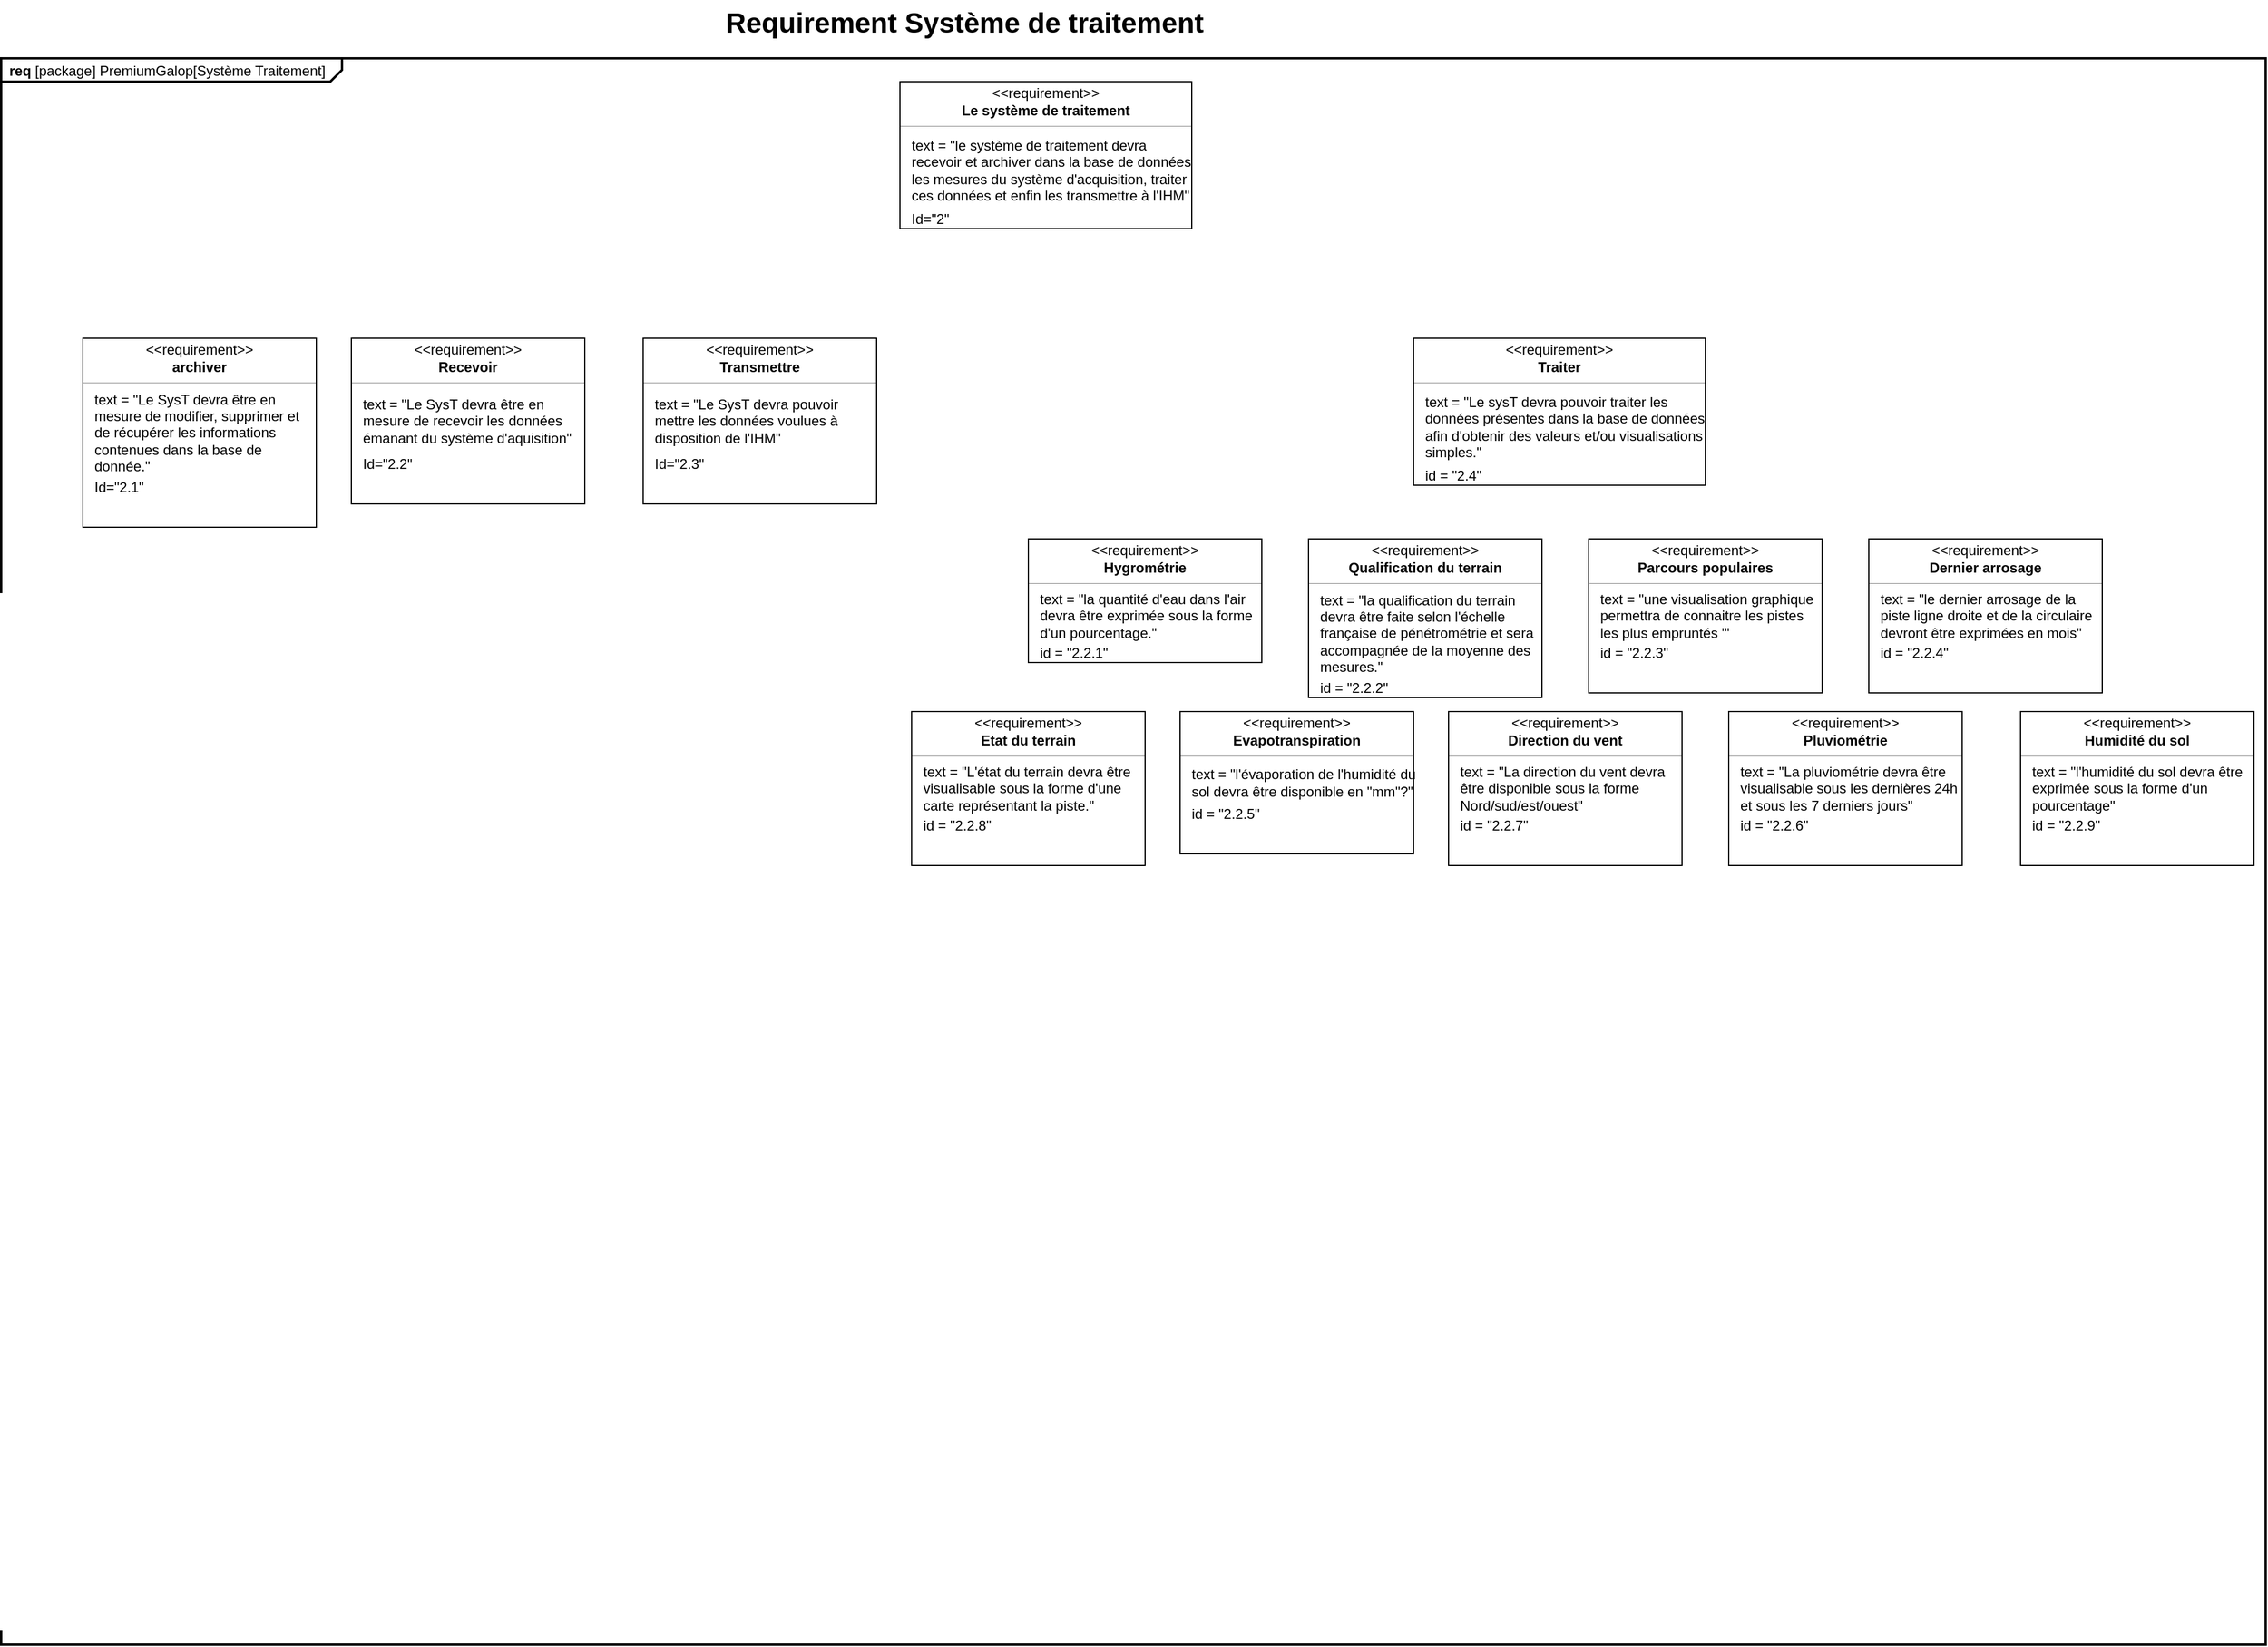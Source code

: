 <mxfile version="26.0.6">
  <diagram name="Page-1" id="929967ad-93f9-6ef4-fab6-5d389245f69c">
    <mxGraphModel dx="1960" dy="919" grid="1" gridSize="10" guides="1" tooltips="1" connect="1" arrows="1" fold="1" page="1" pageScale="1.5" pageWidth="1169" pageHeight="826" background="none" math="0" shadow="0">
      <root>
        <mxCell id="0" style=";html=1;" />
        <mxCell id="1" style=";html=1;" parent="0" />
        <mxCell id="1672d66443f91eb5-23" value="Requirement Système de traitement" style="text;strokeColor=none;fillColor=none;html=1;fontSize=24;fontStyle=1;verticalAlign=middle;align=center;" parent="1" vertex="1">
          <mxGeometry x="150" y="30" width="1510" height="40" as="geometry" />
        </mxCell>
        <mxCell id="8Gsik2gFyO7fR51Xn3zr-1" value="&lt;p style=&quot;margin:0px;margin-top:4px;margin-left:7px;text-align:left;&quot;&gt;&lt;b style=&quot;text-wrap-mode: wrap;&quot;&gt;req&lt;/b&gt;&lt;span style=&quot;text-wrap-mode: wrap;&quot;&gt;&amp;nbsp;[package] PremiumGalop[Système Traitement]&lt;/span&gt;&lt;/p&gt;" style="html=1;shape=mxgraph.sysml.package;overflow=fill;labelX=292.94;strokeWidth=2;align=center;" vertex="1" parent="1">
          <mxGeometry x="80" y="80" width="1940" height="1360" as="geometry" />
        </mxCell>
        <mxCell id="8Gsik2gFyO7fR51Xn3zr-5" value="" style="fontStyle=1;align=center;verticalAlign=middle;childLayout=stackLayout;horizontal=1;horizontalStack=0;resizeParent=1;resizeParentMax=0;resizeLast=0;marginBottom=0;" vertex="1" parent="1">
          <mxGeometry x="850" y="100" width="250" height="126" as="geometry" />
        </mxCell>
        <mxCell id="8Gsik2gFyO7fR51Xn3zr-6" value="&amp;lt;&amp;lt;requirement&amp;gt;&amp;gt;" style="html=1;align=center;spacing=0;verticalAlign=middle;strokeColor=none;fillColor=none;whiteSpace=wrap;spacingTop=3;" vertex="1" parent="8Gsik2gFyO7fR51Xn3zr-5">
          <mxGeometry width="250" height="16" as="geometry" />
        </mxCell>
        <mxCell id="8Gsik2gFyO7fR51Xn3zr-7" value="Le système de traitement" style="html=1;align=center;spacing=0;verticalAlign=middle;strokeColor=none;fillColor=none;whiteSpace=wrap;fontStyle=1" vertex="1" parent="8Gsik2gFyO7fR51Xn3zr-5">
          <mxGeometry y="16" width="250" height="18" as="geometry" />
        </mxCell>
        <mxCell id="8Gsik2gFyO7fR51Xn3zr-8" value="" style="line;strokeWidth=0.25;fillColor=none;align=left;verticalAlign=middle;spacingTop=-1;spacingLeft=3;spacingRight=3;rotatable=0;labelPosition=right;points=[];portConstraint=eastwest;" vertex="1" parent="8Gsik2gFyO7fR51Xn3zr-5">
          <mxGeometry y="34" width="250" height="8" as="geometry" />
        </mxCell>
        <mxCell id="8Gsik2gFyO7fR51Xn3zr-9" value="&lt;span style=&quot;text-align: justify;&quot;&gt;text = &quot;le système de traitement devra recevoir et archiver dans la base de données les mesures du système d&#39;acquisition, traiter ces données et enfin les transmettre à l&#39;IHM&quot;&lt;/span&gt;" style="html=1;align=left;spacing=0;verticalAlign=middle;strokeColor=none;fillColor=none;whiteSpace=wrap;spacingLeft=10;" vertex="1" parent="8Gsik2gFyO7fR51Xn3zr-5">
          <mxGeometry y="42" width="250" height="68" as="geometry" />
        </mxCell>
        <mxCell id="8Gsik2gFyO7fR51Xn3zr-10" value="Id=&quot;2&quot;" style="html=1;align=left;spacing=0;verticalAlign=middle;strokeColor=none;fillColor=none;whiteSpace=wrap;spacingLeft=10;" vertex="1" parent="8Gsik2gFyO7fR51Xn3zr-5">
          <mxGeometry y="110" width="250" height="16" as="geometry" />
        </mxCell>
        <mxCell id="8Gsik2gFyO7fR51Xn3zr-12" value="" style="fontStyle=1;align=center;verticalAlign=middle;childLayout=stackLayout;horizontal=1;horizontalStack=0;resizeParent=1;resizeParentMax=0;resizeLast=0;marginBottom=0;" vertex="1" parent="1">
          <mxGeometry x="1290" y="320" width="250" height="126" as="geometry" />
        </mxCell>
        <mxCell id="8Gsik2gFyO7fR51Xn3zr-13" value="&amp;lt;&amp;lt;requirement&amp;gt;&amp;gt;" style="html=1;align=center;spacing=0;verticalAlign=middle;strokeColor=none;fillColor=none;whiteSpace=wrap;spacingTop=3;" vertex="1" parent="8Gsik2gFyO7fR51Xn3zr-12">
          <mxGeometry width="250" height="16" as="geometry" />
        </mxCell>
        <mxCell id="8Gsik2gFyO7fR51Xn3zr-14" value="Traiter" style="html=1;align=center;spacing=0;verticalAlign=middle;strokeColor=none;fillColor=none;whiteSpace=wrap;fontStyle=1" vertex="1" parent="8Gsik2gFyO7fR51Xn3zr-12">
          <mxGeometry y="16" width="250" height="18" as="geometry" />
        </mxCell>
        <mxCell id="8Gsik2gFyO7fR51Xn3zr-15" value="" style="line;strokeWidth=0.25;fillColor=none;align=left;verticalAlign=middle;spacingTop=-1;spacingLeft=3;spacingRight=3;rotatable=0;labelPosition=right;points=[];portConstraint=eastwest;" vertex="1" parent="8Gsik2gFyO7fR51Xn3zr-12">
          <mxGeometry y="34" width="250" height="8" as="geometry" />
        </mxCell>
        <mxCell id="8Gsik2gFyO7fR51Xn3zr-16" value="&lt;span style=&quot;text-align: justify;&quot;&gt;text = &quot;Le sysT devra pouvoir traiter les données présentes dans la base de données afin d&#39;obtenir des valeurs et/ou visualisations simples.&quot;&lt;/span&gt;" style="html=1;align=left;spacing=0;verticalAlign=middle;strokeColor=none;fillColor=none;whiteSpace=wrap;spacingLeft=10;" vertex="1" parent="8Gsik2gFyO7fR51Xn3zr-12">
          <mxGeometry y="42" width="250" height="68" as="geometry" />
        </mxCell>
        <mxCell id="8Gsik2gFyO7fR51Xn3zr-17" value="id = &quot;2.4&quot;" style="html=1;align=left;spacing=0;verticalAlign=middle;strokeColor=none;fillColor=none;whiteSpace=wrap;spacingLeft=10;" vertex="1" parent="8Gsik2gFyO7fR51Xn3zr-12">
          <mxGeometry y="110" width="250" height="16" as="geometry" />
        </mxCell>
        <mxCell id="8Gsik2gFyO7fR51Xn3zr-24" value="" style="fontStyle=1;align=center;verticalAlign=middle;childLayout=stackLayout;horizontal=1;horizontalStack=0;resizeParent=1;resizeParentMax=0;resizeLast=0;marginBottom=0;" vertex="1" parent="1">
          <mxGeometry x="960" y="492" width="200" height="106" as="geometry" />
        </mxCell>
        <mxCell id="8Gsik2gFyO7fR51Xn3zr-25" value="&amp;lt;&amp;lt;requirement&amp;gt;&amp;gt;" style="html=1;align=center;spacing=0;verticalAlign=middle;strokeColor=none;fillColor=none;whiteSpace=wrap;spacingTop=3;" vertex="1" parent="8Gsik2gFyO7fR51Xn3zr-24">
          <mxGeometry width="200" height="16" as="geometry" />
        </mxCell>
        <mxCell id="8Gsik2gFyO7fR51Xn3zr-26" value="Hygrométrie" style="html=1;align=center;spacing=0;verticalAlign=middle;strokeColor=none;fillColor=none;whiteSpace=wrap;fontStyle=1" vertex="1" parent="8Gsik2gFyO7fR51Xn3zr-24">
          <mxGeometry y="16" width="200" height="18" as="geometry" />
        </mxCell>
        <mxCell id="8Gsik2gFyO7fR51Xn3zr-27" value="" style="line;strokeWidth=0.25;fillColor=none;align=left;verticalAlign=middle;spacingTop=-1;spacingLeft=3;spacingRight=3;rotatable=0;labelPosition=right;points=[];portConstraint=eastwest;" vertex="1" parent="8Gsik2gFyO7fR51Xn3zr-24">
          <mxGeometry y="34" width="200" height="8" as="geometry" />
        </mxCell>
        <mxCell id="8Gsik2gFyO7fR51Xn3zr-28" value="&lt;span style=&quot;text-align: justify;&quot;&gt;text = &quot;la quantité d&#39;eau dans l&#39;air devra être exprimée sous la forme d&#39;un pourcentage.&quot;&lt;/span&gt;" style="html=1;align=left;spacing=0;verticalAlign=middle;strokeColor=none;fillColor=none;whiteSpace=wrap;spacingLeft=10;" vertex="1" parent="8Gsik2gFyO7fR51Xn3zr-24">
          <mxGeometry y="42" width="200" height="48" as="geometry" />
        </mxCell>
        <mxCell id="8Gsik2gFyO7fR51Xn3zr-29" value="id = &quot;2.2.1&quot;" style="html=1;align=left;spacing=0;verticalAlign=middle;strokeColor=none;fillColor=none;whiteSpace=wrap;spacingLeft=10;" vertex="1" parent="8Gsik2gFyO7fR51Xn3zr-24">
          <mxGeometry y="90" width="200" height="16" as="geometry" />
        </mxCell>
        <mxCell id="8Gsik2gFyO7fR51Xn3zr-31" value="" style="fontStyle=1;align=center;verticalAlign=middle;childLayout=stackLayout;horizontal=1;horizontalStack=0;resizeParent=1;resizeParentMax=0;resizeLast=0;marginBottom=0;" vertex="1" parent="1">
          <mxGeometry x="1200" y="492" width="200" height="136" as="geometry" />
        </mxCell>
        <mxCell id="8Gsik2gFyO7fR51Xn3zr-32" value="&amp;lt;&amp;lt;requirement&amp;gt;&amp;gt;" style="html=1;align=center;spacing=0;verticalAlign=middle;strokeColor=none;fillColor=none;whiteSpace=wrap;spacingTop=3;" vertex="1" parent="8Gsik2gFyO7fR51Xn3zr-31">
          <mxGeometry width="200" height="16" as="geometry" />
        </mxCell>
        <mxCell id="8Gsik2gFyO7fR51Xn3zr-33" value="Qualification du terrain" style="html=1;align=center;spacing=0;verticalAlign=middle;strokeColor=none;fillColor=none;whiteSpace=wrap;fontStyle=1" vertex="1" parent="8Gsik2gFyO7fR51Xn3zr-31">
          <mxGeometry y="16" width="200" height="18" as="geometry" />
        </mxCell>
        <mxCell id="8Gsik2gFyO7fR51Xn3zr-34" value="" style="line;strokeWidth=0.25;fillColor=none;align=left;verticalAlign=middle;spacingTop=-1;spacingLeft=3;spacingRight=3;rotatable=0;labelPosition=right;points=[];portConstraint=eastwest;" vertex="1" parent="8Gsik2gFyO7fR51Xn3zr-31">
          <mxGeometry y="34" width="200" height="8" as="geometry" />
        </mxCell>
        <mxCell id="8Gsik2gFyO7fR51Xn3zr-35" value="&lt;span style=&quot;color: light-dark(rgb(0, 0, 0), rgb(255, 255, 255)); text-align: justify; background-color: transparent;&quot;&gt;text = &quot;la qualification du terrain devra être f&lt;/span&gt;&lt;span style=&quot;color: light-dark(rgb(0, 0, 0), rgb(255, 255, 255)); text-align: justify; background-color: transparent;&quot;&gt;aite selon l&#39;échelle française de pénétrométrie et sera accompagnée de la moyenne des mesures.&quot;&lt;/span&gt;" style="html=1;align=left;spacing=0;verticalAlign=middle;strokeColor=none;fillColor=none;whiteSpace=wrap;spacingLeft=10;" vertex="1" parent="8Gsik2gFyO7fR51Xn3zr-31">
          <mxGeometry y="42" width="200" height="78" as="geometry" />
        </mxCell>
        <mxCell id="8Gsik2gFyO7fR51Xn3zr-36" value="id = &quot;2.2.2&quot;" style="html=1;align=left;spacing=0;verticalAlign=middle;strokeColor=none;fillColor=none;whiteSpace=wrap;spacingLeft=10;" vertex="1" parent="8Gsik2gFyO7fR51Xn3zr-31">
          <mxGeometry y="120" width="200" height="16" as="geometry" />
        </mxCell>
        <mxCell id="8Gsik2gFyO7fR51Xn3zr-38" value="" style="fontStyle=1;align=center;verticalAlign=middle;childLayout=stackLayout;horizontal=1;horizontalStack=0;resizeParent=1;resizeParentMax=0;resizeLast=0;marginBottom=0;" vertex="1" parent="1">
          <mxGeometry x="1440" y="492" width="200" height="132" as="geometry" />
        </mxCell>
        <mxCell id="8Gsik2gFyO7fR51Xn3zr-39" value="&amp;lt;&amp;lt;requirement&amp;gt;&amp;gt;" style="html=1;align=center;spacing=0;verticalAlign=middle;strokeColor=none;fillColor=none;whiteSpace=wrap;spacingTop=3;" vertex="1" parent="8Gsik2gFyO7fR51Xn3zr-38">
          <mxGeometry width="200" height="16" as="geometry" />
        </mxCell>
        <mxCell id="8Gsik2gFyO7fR51Xn3zr-40" value="Parcours populaires" style="html=1;align=center;spacing=0;verticalAlign=middle;strokeColor=none;fillColor=none;whiteSpace=wrap;fontStyle=1" vertex="1" parent="8Gsik2gFyO7fR51Xn3zr-38">
          <mxGeometry y="16" width="200" height="18" as="geometry" />
        </mxCell>
        <mxCell id="8Gsik2gFyO7fR51Xn3zr-41" value="" style="line;strokeWidth=0.25;fillColor=none;align=left;verticalAlign=middle;spacingTop=-1;spacingLeft=3;spacingRight=3;rotatable=0;labelPosition=right;points=[];portConstraint=eastwest;" vertex="1" parent="8Gsik2gFyO7fR51Xn3zr-38">
          <mxGeometry y="34" width="200" height="8" as="geometry" />
        </mxCell>
        <mxCell id="8Gsik2gFyO7fR51Xn3zr-42" value="&lt;span style=&quot;text-align: justify;&quot;&gt;text = &quot;une visualisation graphique permettra de connaitre les pistes les plus empruntés &#39;&quot;&lt;/span&gt;" style="html=1;align=left;spacing=0;verticalAlign=middle;strokeColor=none;fillColor=none;whiteSpace=wrap;spacingLeft=10;" vertex="1" parent="8Gsik2gFyO7fR51Xn3zr-38">
          <mxGeometry y="42" width="200" height="48" as="geometry" />
        </mxCell>
        <mxCell id="8Gsik2gFyO7fR51Xn3zr-43" value="id = &quot;2.2.3&quot;" style="html=1;align=left;spacing=0;verticalAlign=middle;strokeColor=none;fillColor=none;whiteSpace=wrap;spacingLeft=10;" vertex="1" parent="8Gsik2gFyO7fR51Xn3zr-38">
          <mxGeometry y="90" width="200" height="16" as="geometry" />
        </mxCell>
        <mxCell id="8Gsik2gFyO7fR51Xn3zr-44" value="" style="html=1;align=center;spacing=0;verticalAlign=middle;strokeColor=none;fillColor=none;whiteSpace=wrap;" vertex="1" parent="8Gsik2gFyO7fR51Xn3zr-38">
          <mxGeometry y="106" width="200" height="26" as="geometry" />
        </mxCell>
        <mxCell id="8Gsik2gFyO7fR51Xn3zr-46" value="" style="fontStyle=1;align=center;verticalAlign=middle;childLayout=stackLayout;horizontal=1;horizontalStack=0;resizeParent=1;resizeParentMax=0;resizeLast=0;marginBottom=0;" vertex="1" parent="1">
          <mxGeometry x="1810" y="640" width="200" height="132" as="geometry" />
        </mxCell>
        <mxCell id="8Gsik2gFyO7fR51Xn3zr-47" value="&amp;lt;&amp;lt;requirement&amp;gt;&amp;gt;" style="html=1;align=center;spacing=0;verticalAlign=middle;strokeColor=none;fillColor=none;whiteSpace=wrap;spacingTop=3;" vertex="1" parent="8Gsik2gFyO7fR51Xn3zr-46">
          <mxGeometry width="200" height="16" as="geometry" />
        </mxCell>
        <mxCell id="8Gsik2gFyO7fR51Xn3zr-48" value="Humidité du sol" style="html=1;align=center;spacing=0;verticalAlign=middle;strokeColor=none;fillColor=none;whiteSpace=wrap;fontStyle=1" vertex="1" parent="8Gsik2gFyO7fR51Xn3zr-46">
          <mxGeometry y="16" width="200" height="18" as="geometry" />
        </mxCell>
        <mxCell id="8Gsik2gFyO7fR51Xn3zr-49" value="" style="line;strokeWidth=0.25;fillColor=none;align=left;verticalAlign=middle;spacingTop=-1;spacingLeft=3;spacingRight=3;rotatable=0;labelPosition=right;points=[];portConstraint=eastwest;" vertex="1" parent="8Gsik2gFyO7fR51Xn3zr-46">
          <mxGeometry y="34" width="200" height="8" as="geometry" />
        </mxCell>
        <mxCell id="8Gsik2gFyO7fR51Xn3zr-50" value="&lt;span style=&quot;text-align: justify;&quot;&gt;text = &quot;l&#39;humidité du sol devra être exprimée sous la forme d&#39;un pourcentage&quot;&lt;/span&gt;" style="html=1;align=left;spacing=0;verticalAlign=middle;strokeColor=none;fillColor=none;whiteSpace=wrap;spacingLeft=10;" vertex="1" parent="8Gsik2gFyO7fR51Xn3zr-46">
          <mxGeometry y="42" width="200" height="48" as="geometry" />
        </mxCell>
        <mxCell id="8Gsik2gFyO7fR51Xn3zr-51" value="id = &quot;2.2.9&quot;" style="html=1;align=left;spacing=0;verticalAlign=middle;strokeColor=none;fillColor=none;whiteSpace=wrap;spacingLeft=10;" vertex="1" parent="8Gsik2gFyO7fR51Xn3zr-46">
          <mxGeometry y="90" width="200" height="16" as="geometry" />
        </mxCell>
        <mxCell id="8Gsik2gFyO7fR51Xn3zr-52" value="" style="html=1;align=center;spacing=0;verticalAlign=middle;strokeColor=none;fillColor=none;whiteSpace=wrap;" vertex="1" parent="8Gsik2gFyO7fR51Xn3zr-46">
          <mxGeometry y="106" width="200" height="26" as="geometry" />
        </mxCell>
        <mxCell id="8Gsik2gFyO7fR51Xn3zr-53" value="" style="fontStyle=1;align=center;verticalAlign=middle;childLayout=stackLayout;horizontal=1;horizontalStack=0;resizeParent=1;resizeParentMax=0;resizeLast=0;marginBottom=0;" vertex="1" parent="1">
          <mxGeometry x="860" y="640" width="200" height="132" as="geometry" />
        </mxCell>
        <mxCell id="8Gsik2gFyO7fR51Xn3zr-54" value="&amp;lt;&amp;lt;requirement&amp;gt;&amp;gt;" style="html=1;align=center;spacing=0;verticalAlign=middle;strokeColor=none;fillColor=none;whiteSpace=wrap;spacingTop=3;" vertex="1" parent="8Gsik2gFyO7fR51Xn3zr-53">
          <mxGeometry width="200" height="16" as="geometry" />
        </mxCell>
        <mxCell id="8Gsik2gFyO7fR51Xn3zr-55" value="Etat du terrain" style="html=1;align=center;spacing=0;verticalAlign=middle;strokeColor=none;fillColor=none;whiteSpace=wrap;fontStyle=1" vertex="1" parent="8Gsik2gFyO7fR51Xn3zr-53">
          <mxGeometry y="16" width="200" height="18" as="geometry" />
        </mxCell>
        <mxCell id="8Gsik2gFyO7fR51Xn3zr-56" value="" style="line;strokeWidth=0.25;fillColor=none;align=left;verticalAlign=middle;spacingTop=-1;spacingLeft=3;spacingRight=3;rotatable=0;labelPosition=right;points=[];portConstraint=eastwest;" vertex="1" parent="8Gsik2gFyO7fR51Xn3zr-53">
          <mxGeometry y="34" width="200" height="8" as="geometry" />
        </mxCell>
        <mxCell id="8Gsik2gFyO7fR51Xn3zr-57" value="&lt;span style=&quot;text-align: justify;&quot;&gt;text = &quot;L&#39;état du terrain devra être visualisable sous la forme d&#39;une carte représentant la piste.&quot;&lt;/span&gt;" style="html=1;align=left;spacing=0;verticalAlign=middle;strokeColor=none;fillColor=none;whiteSpace=wrap;spacingLeft=10;" vertex="1" parent="8Gsik2gFyO7fR51Xn3zr-53">
          <mxGeometry y="42" width="200" height="48" as="geometry" />
        </mxCell>
        <mxCell id="8Gsik2gFyO7fR51Xn3zr-58" value="id = &quot;2.2.8&quot;" style="html=1;align=left;spacing=0;verticalAlign=middle;strokeColor=none;fillColor=none;whiteSpace=wrap;spacingLeft=10;" vertex="1" parent="8Gsik2gFyO7fR51Xn3zr-53">
          <mxGeometry y="90" width="200" height="16" as="geometry" />
        </mxCell>
        <mxCell id="8Gsik2gFyO7fR51Xn3zr-59" value="" style="html=1;align=center;spacing=0;verticalAlign=middle;strokeColor=none;fillColor=none;whiteSpace=wrap;" vertex="1" parent="8Gsik2gFyO7fR51Xn3zr-53">
          <mxGeometry y="106" width="200" height="26" as="geometry" />
        </mxCell>
        <mxCell id="8Gsik2gFyO7fR51Xn3zr-60" value="" style="fontStyle=1;align=center;verticalAlign=middle;childLayout=stackLayout;horizontal=1;horizontalStack=0;resizeParent=1;resizeParentMax=0;resizeLast=0;marginBottom=0;" vertex="1" parent="1">
          <mxGeometry x="1320" y="640" width="200" height="132" as="geometry" />
        </mxCell>
        <mxCell id="8Gsik2gFyO7fR51Xn3zr-61" value="&amp;lt;&amp;lt;requirement&amp;gt;&amp;gt;" style="html=1;align=center;spacing=0;verticalAlign=middle;strokeColor=none;fillColor=none;whiteSpace=wrap;spacingTop=3;" vertex="1" parent="8Gsik2gFyO7fR51Xn3zr-60">
          <mxGeometry width="200" height="16" as="geometry" />
        </mxCell>
        <mxCell id="8Gsik2gFyO7fR51Xn3zr-62" value="Direction du vent" style="html=1;align=center;spacing=0;verticalAlign=middle;strokeColor=none;fillColor=none;whiteSpace=wrap;fontStyle=1" vertex="1" parent="8Gsik2gFyO7fR51Xn3zr-60">
          <mxGeometry y="16" width="200" height="18" as="geometry" />
        </mxCell>
        <mxCell id="8Gsik2gFyO7fR51Xn3zr-63" value="" style="line;strokeWidth=0.25;fillColor=none;align=left;verticalAlign=middle;spacingTop=-1;spacingLeft=3;spacingRight=3;rotatable=0;labelPosition=right;points=[];portConstraint=eastwest;" vertex="1" parent="8Gsik2gFyO7fR51Xn3zr-60">
          <mxGeometry y="34" width="200" height="8" as="geometry" />
        </mxCell>
        <mxCell id="8Gsik2gFyO7fR51Xn3zr-64" value="&lt;span style=&quot;text-align: justify;&quot;&gt;text = &quot;La direction du vent devra être disponible sous la forme Nord/sud/est/ouest&quot;&lt;/span&gt;" style="html=1;align=left;spacing=0;verticalAlign=middle;strokeColor=none;fillColor=none;whiteSpace=wrap;spacingLeft=10;" vertex="1" parent="8Gsik2gFyO7fR51Xn3zr-60">
          <mxGeometry y="42" width="200" height="48" as="geometry" />
        </mxCell>
        <mxCell id="8Gsik2gFyO7fR51Xn3zr-65" value="id = &quot;2.2.7&quot;" style="html=1;align=left;spacing=0;verticalAlign=middle;strokeColor=none;fillColor=none;whiteSpace=wrap;spacingLeft=10;" vertex="1" parent="8Gsik2gFyO7fR51Xn3zr-60">
          <mxGeometry y="90" width="200" height="16" as="geometry" />
        </mxCell>
        <mxCell id="8Gsik2gFyO7fR51Xn3zr-66" value="" style="html=1;align=center;spacing=0;verticalAlign=middle;strokeColor=none;fillColor=none;whiteSpace=wrap;" vertex="1" parent="8Gsik2gFyO7fR51Xn3zr-60">
          <mxGeometry y="106" width="200" height="26" as="geometry" />
        </mxCell>
        <mxCell id="8Gsik2gFyO7fR51Xn3zr-67" value="" style="fontStyle=1;align=center;verticalAlign=middle;childLayout=stackLayout;horizontal=1;horizontalStack=0;resizeParent=1;resizeParentMax=0;resizeLast=0;marginBottom=0;" vertex="1" parent="1">
          <mxGeometry x="1680" y="492" width="200" height="132" as="geometry" />
        </mxCell>
        <mxCell id="8Gsik2gFyO7fR51Xn3zr-68" value="&amp;lt;&amp;lt;requirement&amp;gt;&amp;gt;" style="html=1;align=center;spacing=0;verticalAlign=middle;strokeColor=none;fillColor=none;whiteSpace=wrap;spacingTop=3;" vertex="1" parent="8Gsik2gFyO7fR51Xn3zr-67">
          <mxGeometry width="200" height="16" as="geometry" />
        </mxCell>
        <mxCell id="8Gsik2gFyO7fR51Xn3zr-69" value="Dernier arrosage" style="html=1;align=center;spacing=0;verticalAlign=middle;strokeColor=none;fillColor=none;whiteSpace=wrap;fontStyle=1" vertex="1" parent="8Gsik2gFyO7fR51Xn3zr-67">
          <mxGeometry y="16" width="200" height="18" as="geometry" />
        </mxCell>
        <mxCell id="8Gsik2gFyO7fR51Xn3zr-70" value="" style="line;strokeWidth=0.25;fillColor=none;align=left;verticalAlign=middle;spacingTop=-1;spacingLeft=3;spacingRight=3;rotatable=0;labelPosition=right;points=[];portConstraint=eastwest;" vertex="1" parent="8Gsik2gFyO7fR51Xn3zr-67">
          <mxGeometry y="34" width="200" height="8" as="geometry" />
        </mxCell>
        <mxCell id="8Gsik2gFyO7fR51Xn3zr-71" value="&lt;span style=&quot;text-align: justify;&quot;&gt;text = &quot;le dernier arrosage de la piste ligne droite et de la circulaire devront être exprimées en mois&quot;&lt;/span&gt;" style="html=1;align=left;spacing=0;verticalAlign=middle;strokeColor=none;fillColor=none;whiteSpace=wrap;spacingLeft=10;" vertex="1" parent="8Gsik2gFyO7fR51Xn3zr-67">
          <mxGeometry y="42" width="200" height="48" as="geometry" />
        </mxCell>
        <mxCell id="8Gsik2gFyO7fR51Xn3zr-72" value="id = &quot;2.2.4&quot;" style="html=1;align=left;spacing=0;verticalAlign=middle;strokeColor=none;fillColor=none;whiteSpace=wrap;spacingLeft=10;" vertex="1" parent="8Gsik2gFyO7fR51Xn3zr-67">
          <mxGeometry y="90" width="200" height="16" as="geometry" />
        </mxCell>
        <mxCell id="8Gsik2gFyO7fR51Xn3zr-73" value="" style="html=1;align=center;spacing=0;verticalAlign=middle;strokeColor=none;fillColor=none;whiteSpace=wrap;" vertex="1" parent="8Gsik2gFyO7fR51Xn3zr-67">
          <mxGeometry y="106" width="200" height="26" as="geometry" />
        </mxCell>
        <mxCell id="8Gsik2gFyO7fR51Xn3zr-74" value="" style="fontStyle=1;align=center;verticalAlign=middle;childLayout=stackLayout;horizontal=1;horizontalStack=0;resizeParent=1;resizeParentMax=0;resizeLast=0;marginBottom=0;" vertex="1" parent="1">
          <mxGeometry x="1090" y="640" width="200" height="122" as="geometry" />
        </mxCell>
        <mxCell id="8Gsik2gFyO7fR51Xn3zr-75" value="&amp;lt;&amp;lt;requirement&amp;gt;&amp;gt;" style="html=1;align=center;spacing=0;verticalAlign=middle;strokeColor=none;fillColor=none;whiteSpace=wrap;spacingTop=3;" vertex="1" parent="8Gsik2gFyO7fR51Xn3zr-74">
          <mxGeometry width="200" height="16" as="geometry" />
        </mxCell>
        <mxCell id="8Gsik2gFyO7fR51Xn3zr-76" value="Evapotranspiration" style="html=1;align=center;spacing=0;verticalAlign=middle;strokeColor=none;fillColor=none;whiteSpace=wrap;fontStyle=1" vertex="1" parent="8Gsik2gFyO7fR51Xn3zr-74">
          <mxGeometry y="16" width="200" height="18" as="geometry" />
        </mxCell>
        <mxCell id="8Gsik2gFyO7fR51Xn3zr-77" value="" style="line;strokeWidth=0.25;fillColor=none;align=left;verticalAlign=middle;spacingTop=-1;spacingLeft=3;spacingRight=3;rotatable=0;labelPosition=right;points=[];portConstraint=eastwest;" vertex="1" parent="8Gsik2gFyO7fR51Xn3zr-74">
          <mxGeometry y="34" width="200" height="8" as="geometry" />
        </mxCell>
        <mxCell id="8Gsik2gFyO7fR51Xn3zr-78" value="&lt;span style=&quot;text-align: justify;&quot;&gt;text = &quot;l&#39;évaporation de l&#39;humidité du sol devra être disponible en &quot;mm&quot;?&quot;&lt;/span&gt;" style="html=1;align=left;spacing=0;verticalAlign=middle;strokeColor=none;fillColor=none;whiteSpace=wrap;spacingLeft=10;" vertex="1" parent="8Gsik2gFyO7fR51Xn3zr-74">
          <mxGeometry y="42" width="200" height="38" as="geometry" />
        </mxCell>
        <mxCell id="8Gsik2gFyO7fR51Xn3zr-79" value="id = &quot;2.2.5&quot;" style="html=1;align=left;spacing=0;verticalAlign=middle;strokeColor=none;fillColor=none;whiteSpace=wrap;spacingLeft=10;" vertex="1" parent="8Gsik2gFyO7fR51Xn3zr-74">
          <mxGeometry y="80" width="200" height="16" as="geometry" />
        </mxCell>
        <mxCell id="8Gsik2gFyO7fR51Xn3zr-80" value="" style="html=1;align=center;spacing=0;verticalAlign=middle;strokeColor=none;fillColor=none;whiteSpace=wrap;" vertex="1" parent="8Gsik2gFyO7fR51Xn3zr-74">
          <mxGeometry y="96" width="200" height="26" as="geometry" />
        </mxCell>
        <mxCell id="8Gsik2gFyO7fR51Xn3zr-81" value="" style="fontStyle=1;align=center;verticalAlign=middle;childLayout=stackLayout;horizontal=1;horizontalStack=0;resizeParent=1;resizeParentMax=0;resizeLast=0;marginBottom=0;" vertex="1" parent="1">
          <mxGeometry x="1560" y="640" width="200" height="132" as="geometry" />
        </mxCell>
        <mxCell id="8Gsik2gFyO7fR51Xn3zr-82" value="&amp;lt;&amp;lt;requirement&amp;gt;&amp;gt;" style="html=1;align=center;spacing=0;verticalAlign=middle;strokeColor=none;fillColor=none;whiteSpace=wrap;spacingTop=3;" vertex="1" parent="8Gsik2gFyO7fR51Xn3zr-81">
          <mxGeometry width="200" height="16" as="geometry" />
        </mxCell>
        <mxCell id="8Gsik2gFyO7fR51Xn3zr-83" value="Pluviométrie" style="html=1;align=center;spacing=0;verticalAlign=middle;strokeColor=none;fillColor=none;whiteSpace=wrap;fontStyle=1" vertex="1" parent="8Gsik2gFyO7fR51Xn3zr-81">
          <mxGeometry y="16" width="200" height="18" as="geometry" />
        </mxCell>
        <mxCell id="8Gsik2gFyO7fR51Xn3zr-84" value="" style="line;strokeWidth=0.25;fillColor=none;align=left;verticalAlign=middle;spacingTop=-1;spacingLeft=3;spacingRight=3;rotatable=0;labelPosition=right;points=[];portConstraint=eastwest;" vertex="1" parent="8Gsik2gFyO7fR51Xn3zr-81">
          <mxGeometry y="34" width="200" height="8" as="geometry" />
        </mxCell>
        <mxCell id="8Gsik2gFyO7fR51Xn3zr-85" value="&lt;span style=&quot;text-align: justify;&quot;&gt;text = &quot;La pluviométrie devra être visualisable sous les dernières 24h et sous les 7 derniers jours&quot;&lt;/span&gt;" style="html=1;align=left;spacing=0;verticalAlign=middle;strokeColor=none;fillColor=none;whiteSpace=wrap;spacingLeft=10;" vertex="1" parent="8Gsik2gFyO7fR51Xn3zr-81">
          <mxGeometry y="42" width="200" height="48" as="geometry" />
        </mxCell>
        <mxCell id="8Gsik2gFyO7fR51Xn3zr-86" value="id = &quot;2.2.6&quot;" style="html=1;align=left;spacing=0;verticalAlign=middle;strokeColor=none;fillColor=none;whiteSpace=wrap;spacingLeft=10;" vertex="1" parent="8Gsik2gFyO7fR51Xn3zr-81">
          <mxGeometry y="90" width="200" height="16" as="geometry" />
        </mxCell>
        <mxCell id="8Gsik2gFyO7fR51Xn3zr-87" value="" style="html=1;align=center;spacing=0;verticalAlign=middle;strokeColor=none;fillColor=none;whiteSpace=wrap;" vertex="1" parent="8Gsik2gFyO7fR51Xn3zr-81">
          <mxGeometry y="106" width="200" height="26" as="geometry" />
        </mxCell>
        <mxCell id="8Gsik2gFyO7fR51Xn3zr-90" value="" style="fontStyle=1;align=center;verticalAlign=middle;childLayout=stackLayout;horizontal=1;horizontalStack=0;resizeParent=1;resizeParentMax=0;resizeLast=0;marginBottom=0;" vertex="1" parent="1">
          <mxGeometry x="150" y="320" width="200" height="162" as="geometry" />
        </mxCell>
        <mxCell id="8Gsik2gFyO7fR51Xn3zr-91" value="&amp;lt;&amp;lt;requirement&amp;gt;&amp;gt;" style="html=1;align=center;spacing=0;verticalAlign=middle;strokeColor=none;fillColor=none;whiteSpace=wrap;spacingTop=3;" vertex="1" parent="8Gsik2gFyO7fR51Xn3zr-90">
          <mxGeometry width="200" height="16" as="geometry" />
        </mxCell>
        <mxCell id="8Gsik2gFyO7fR51Xn3zr-92" value="archiver" style="html=1;align=center;spacing=0;verticalAlign=middle;strokeColor=none;fillColor=none;whiteSpace=wrap;fontStyle=1" vertex="1" parent="8Gsik2gFyO7fR51Xn3zr-90">
          <mxGeometry y="16" width="200" height="18" as="geometry" />
        </mxCell>
        <mxCell id="8Gsik2gFyO7fR51Xn3zr-93" value="" style="line;strokeWidth=0.25;fillColor=none;align=left;verticalAlign=middle;spacingTop=-1;spacingLeft=3;spacingRight=3;rotatable=0;labelPosition=right;points=[];portConstraint=eastwest;" vertex="1" parent="8Gsik2gFyO7fR51Xn3zr-90">
          <mxGeometry y="34" width="200" height="8" as="geometry" />
        </mxCell>
        <mxCell id="8Gsik2gFyO7fR51Xn3zr-94" value="&lt;span style=&quot;text-align: justify;&quot;&gt;text = &quot;Le SysT devra être en mesure de modifier, supprimer et de récupérer les informations contenues dans la base de donnée.&quot;&lt;/span&gt;" style="html=1;align=left;spacing=0;verticalAlign=middle;strokeColor=none;fillColor=none;whiteSpace=wrap;spacingLeft=10;" vertex="1" parent="8Gsik2gFyO7fR51Xn3zr-90">
          <mxGeometry y="42" width="200" height="78" as="geometry" />
        </mxCell>
        <mxCell id="8Gsik2gFyO7fR51Xn3zr-95" value="Id=&quot;2.1&quot;" style="html=1;align=left;spacing=0;verticalAlign=middle;strokeColor=none;fillColor=none;whiteSpace=wrap;spacingLeft=10;" vertex="1" parent="8Gsik2gFyO7fR51Xn3zr-90">
          <mxGeometry y="120" width="200" height="16" as="geometry" />
        </mxCell>
        <mxCell id="8Gsik2gFyO7fR51Xn3zr-96" value="" style="html=1;align=center;spacing=0;verticalAlign=middle;strokeColor=none;fillColor=none;whiteSpace=wrap;" vertex="1" parent="8Gsik2gFyO7fR51Xn3zr-90">
          <mxGeometry y="136" width="200" height="26" as="geometry" />
        </mxCell>
        <mxCell id="8Gsik2gFyO7fR51Xn3zr-97" value="" style="fontStyle=1;align=center;verticalAlign=middle;childLayout=stackLayout;horizontal=1;horizontalStack=0;resizeParent=1;resizeParentMax=0;resizeLast=0;marginBottom=0;" vertex="1" parent="1">
          <mxGeometry x="630" y="320" width="200" height="142" as="geometry" />
        </mxCell>
        <mxCell id="8Gsik2gFyO7fR51Xn3zr-98" value="&amp;lt;&amp;lt;requirement&amp;gt;&amp;gt;" style="html=1;align=center;spacing=0;verticalAlign=middle;strokeColor=none;fillColor=none;whiteSpace=wrap;spacingTop=3;" vertex="1" parent="8Gsik2gFyO7fR51Xn3zr-97">
          <mxGeometry width="200" height="16" as="geometry" />
        </mxCell>
        <mxCell id="8Gsik2gFyO7fR51Xn3zr-99" value="Transmettre" style="html=1;align=center;spacing=0;verticalAlign=middle;strokeColor=none;fillColor=none;whiteSpace=wrap;fontStyle=1" vertex="1" parent="8Gsik2gFyO7fR51Xn3zr-97">
          <mxGeometry y="16" width="200" height="18" as="geometry" />
        </mxCell>
        <mxCell id="8Gsik2gFyO7fR51Xn3zr-100" value="" style="line;strokeWidth=0.25;fillColor=none;align=left;verticalAlign=middle;spacingTop=-1;spacingLeft=3;spacingRight=3;rotatable=0;labelPosition=right;points=[];portConstraint=eastwest;" vertex="1" parent="8Gsik2gFyO7fR51Xn3zr-97">
          <mxGeometry y="34" width="200" height="8" as="geometry" />
        </mxCell>
        <mxCell id="8Gsik2gFyO7fR51Xn3zr-101" value="text = &quot;Le SysT devra pouvoir mettre les données voulues à disposition de l&#39;IHM&quot;" style="html=1;align=left;spacing=0;verticalAlign=middle;strokeColor=none;fillColor=none;whiteSpace=wrap;spacingLeft=10;" vertex="1" parent="8Gsik2gFyO7fR51Xn3zr-97">
          <mxGeometry y="42" width="200" height="58" as="geometry" />
        </mxCell>
        <mxCell id="8Gsik2gFyO7fR51Xn3zr-102" value="Id=&quot;2.3&quot;" style="html=1;align=left;spacing=0;verticalAlign=middle;strokeColor=none;fillColor=none;whiteSpace=wrap;spacingLeft=10;" vertex="1" parent="8Gsik2gFyO7fR51Xn3zr-97">
          <mxGeometry y="100" width="200" height="16" as="geometry" />
        </mxCell>
        <mxCell id="8Gsik2gFyO7fR51Xn3zr-103" value="" style="html=1;align=center;spacing=0;verticalAlign=middle;strokeColor=none;fillColor=none;whiteSpace=wrap;" vertex="1" parent="8Gsik2gFyO7fR51Xn3zr-97">
          <mxGeometry y="116" width="200" height="26" as="geometry" />
        </mxCell>
        <mxCell id="8Gsik2gFyO7fR51Xn3zr-104" value="" style="fontStyle=1;align=center;verticalAlign=middle;childLayout=stackLayout;horizontal=1;horizontalStack=0;resizeParent=1;resizeParentMax=0;resizeLast=0;marginBottom=0;" vertex="1" parent="1">
          <mxGeometry x="380" y="320" width="200" height="142" as="geometry" />
        </mxCell>
        <mxCell id="8Gsik2gFyO7fR51Xn3zr-105" value="&amp;lt;&amp;lt;requirement&amp;gt;&amp;gt;" style="html=1;align=center;spacing=0;verticalAlign=middle;strokeColor=none;fillColor=none;whiteSpace=wrap;spacingTop=3;" vertex="1" parent="8Gsik2gFyO7fR51Xn3zr-104">
          <mxGeometry width="200" height="16" as="geometry" />
        </mxCell>
        <mxCell id="8Gsik2gFyO7fR51Xn3zr-106" value="Recevoir" style="html=1;align=center;spacing=0;verticalAlign=middle;strokeColor=none;fillColor=none;whiteSpace=wrap;fontStyle=1" vertex="1" parent="8Gsik2gFyO7fR51Xn3zr-104">
          <mxGeometry y="16" width="200" height="18" as="geometry" />
        </mxCell>
        <mxCell id="8Gsik2gFyO7fR51Xn3zr-107" value="" style="line;strokeWidth=0.25;fillColor=none;align=left;verticalAlign=middle;spacingTop=-1;spacingLeft=3;spacingRight=3;rotatable=0;labelPosition=right;points=[];portConstraint=eastwest;" vertex="1" parent="8Gsik2gFyO7fR51Xn3zr-104">
          <mxGeometry y="34" width="200" height="8" as="geometry" />
        </mxCell>
        <mxCell id="8Gsik2gFyO7fR51Xn3zr-108" value="&lt;span style=&quot;text-align: justify;&quot;&gt;text = &quot;Le SysT devra être en mesure de recevoir les données émanant du système d&#39;aquisition&quot;&lt;/span&gt;" style="html=1;align=left;spacing=0;verticalAlign=middle;strokeColor=none;fillColor=none;whiteSpace=wrap;spacingLeft=10;" vertex="1" parent="8Gsik2gFyO7fR51Xn3zr-104">
          <mxGeometry y="42" width="200" height="58" as="geometry" />
        </mxCell>
        <mxCell id="8Gsik2gFyO7fR51Xn3zr-109" value="Id=&quot;2.2&quot;" style="html=1;align=left;spacing=0;verticalAlign=middle;strokeColor=none;fillColor=none;whiteSpace=wrap;spacingLeft=10;" vertex="1" parent="8Gsik2gFyO7fR51Xn3zr-104">
          <mxGeometry y="100" width="200" height="16" as="geometry" />
        </mxCell>
        <mxCell id="8Gsik2gFyO7fR51Xn3zr-110" value="" style="html=1;align=center;spacing=0;verticalAlign=middle;strokeColor=none;fillColor=none;whiteSpace=wrap;" vertex="1" parent="8Gsik2gFyO7fR51Xn3zr-104">
          <mxGeometry y="116" width="200" height="26" as="geometry" />
        </mxCell>
      </root>
    </mxGraphModel>
  </diagram>
</mxfile>
